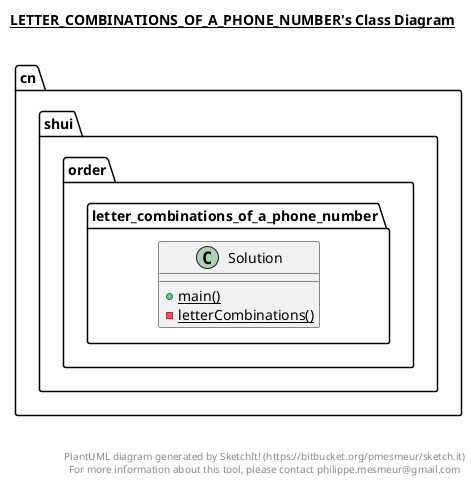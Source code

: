 @startuml

title __LETTER_COMBINATIONS_OF_A_PHONE_NUMBER's Class Diagram__\n

  namespace cn.shui.order {
    namespace letter_combinations_of_a_phone_number {
      class cn.shui.order.letter_combinations_of_a_phone_number.Solution {
          {static} + main()
          {static} - letterCombinations()
      }
    }
  }
  



right footer


PlantUML diagram generated by SketchIt! (https://bitbucket.org/pmesmeur/sketch.it)
For more information about this tool, please contact philippe.mesmeur@gmail.com
endfooter

@enduml
